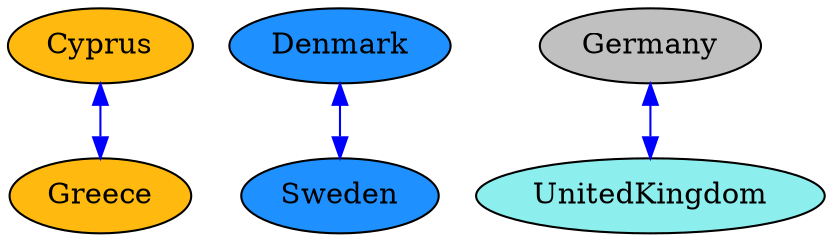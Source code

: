 digraph avoid {  Cyprus [style=filled,fillcolor=darkgoldenrod1]; Greece [style=filled,fillcolor=darkgoldenrod1]; Denmark [style=filled,fillcolor=dodgerblue]; Sweden [style=filled,fillcolor=dodgerblue]; Germany [style=filled,fillcolor=gray]; UnitedKingdom [style=filled,fillcolor=darkslategray2]; Cyprus->Greece [dir=both color=blue penwidth=1];Denmark->Sweden [dir=both color=blue penwidth=1];Germany->UnitedKingdom [dir=both color=blue penwidth=1];}
